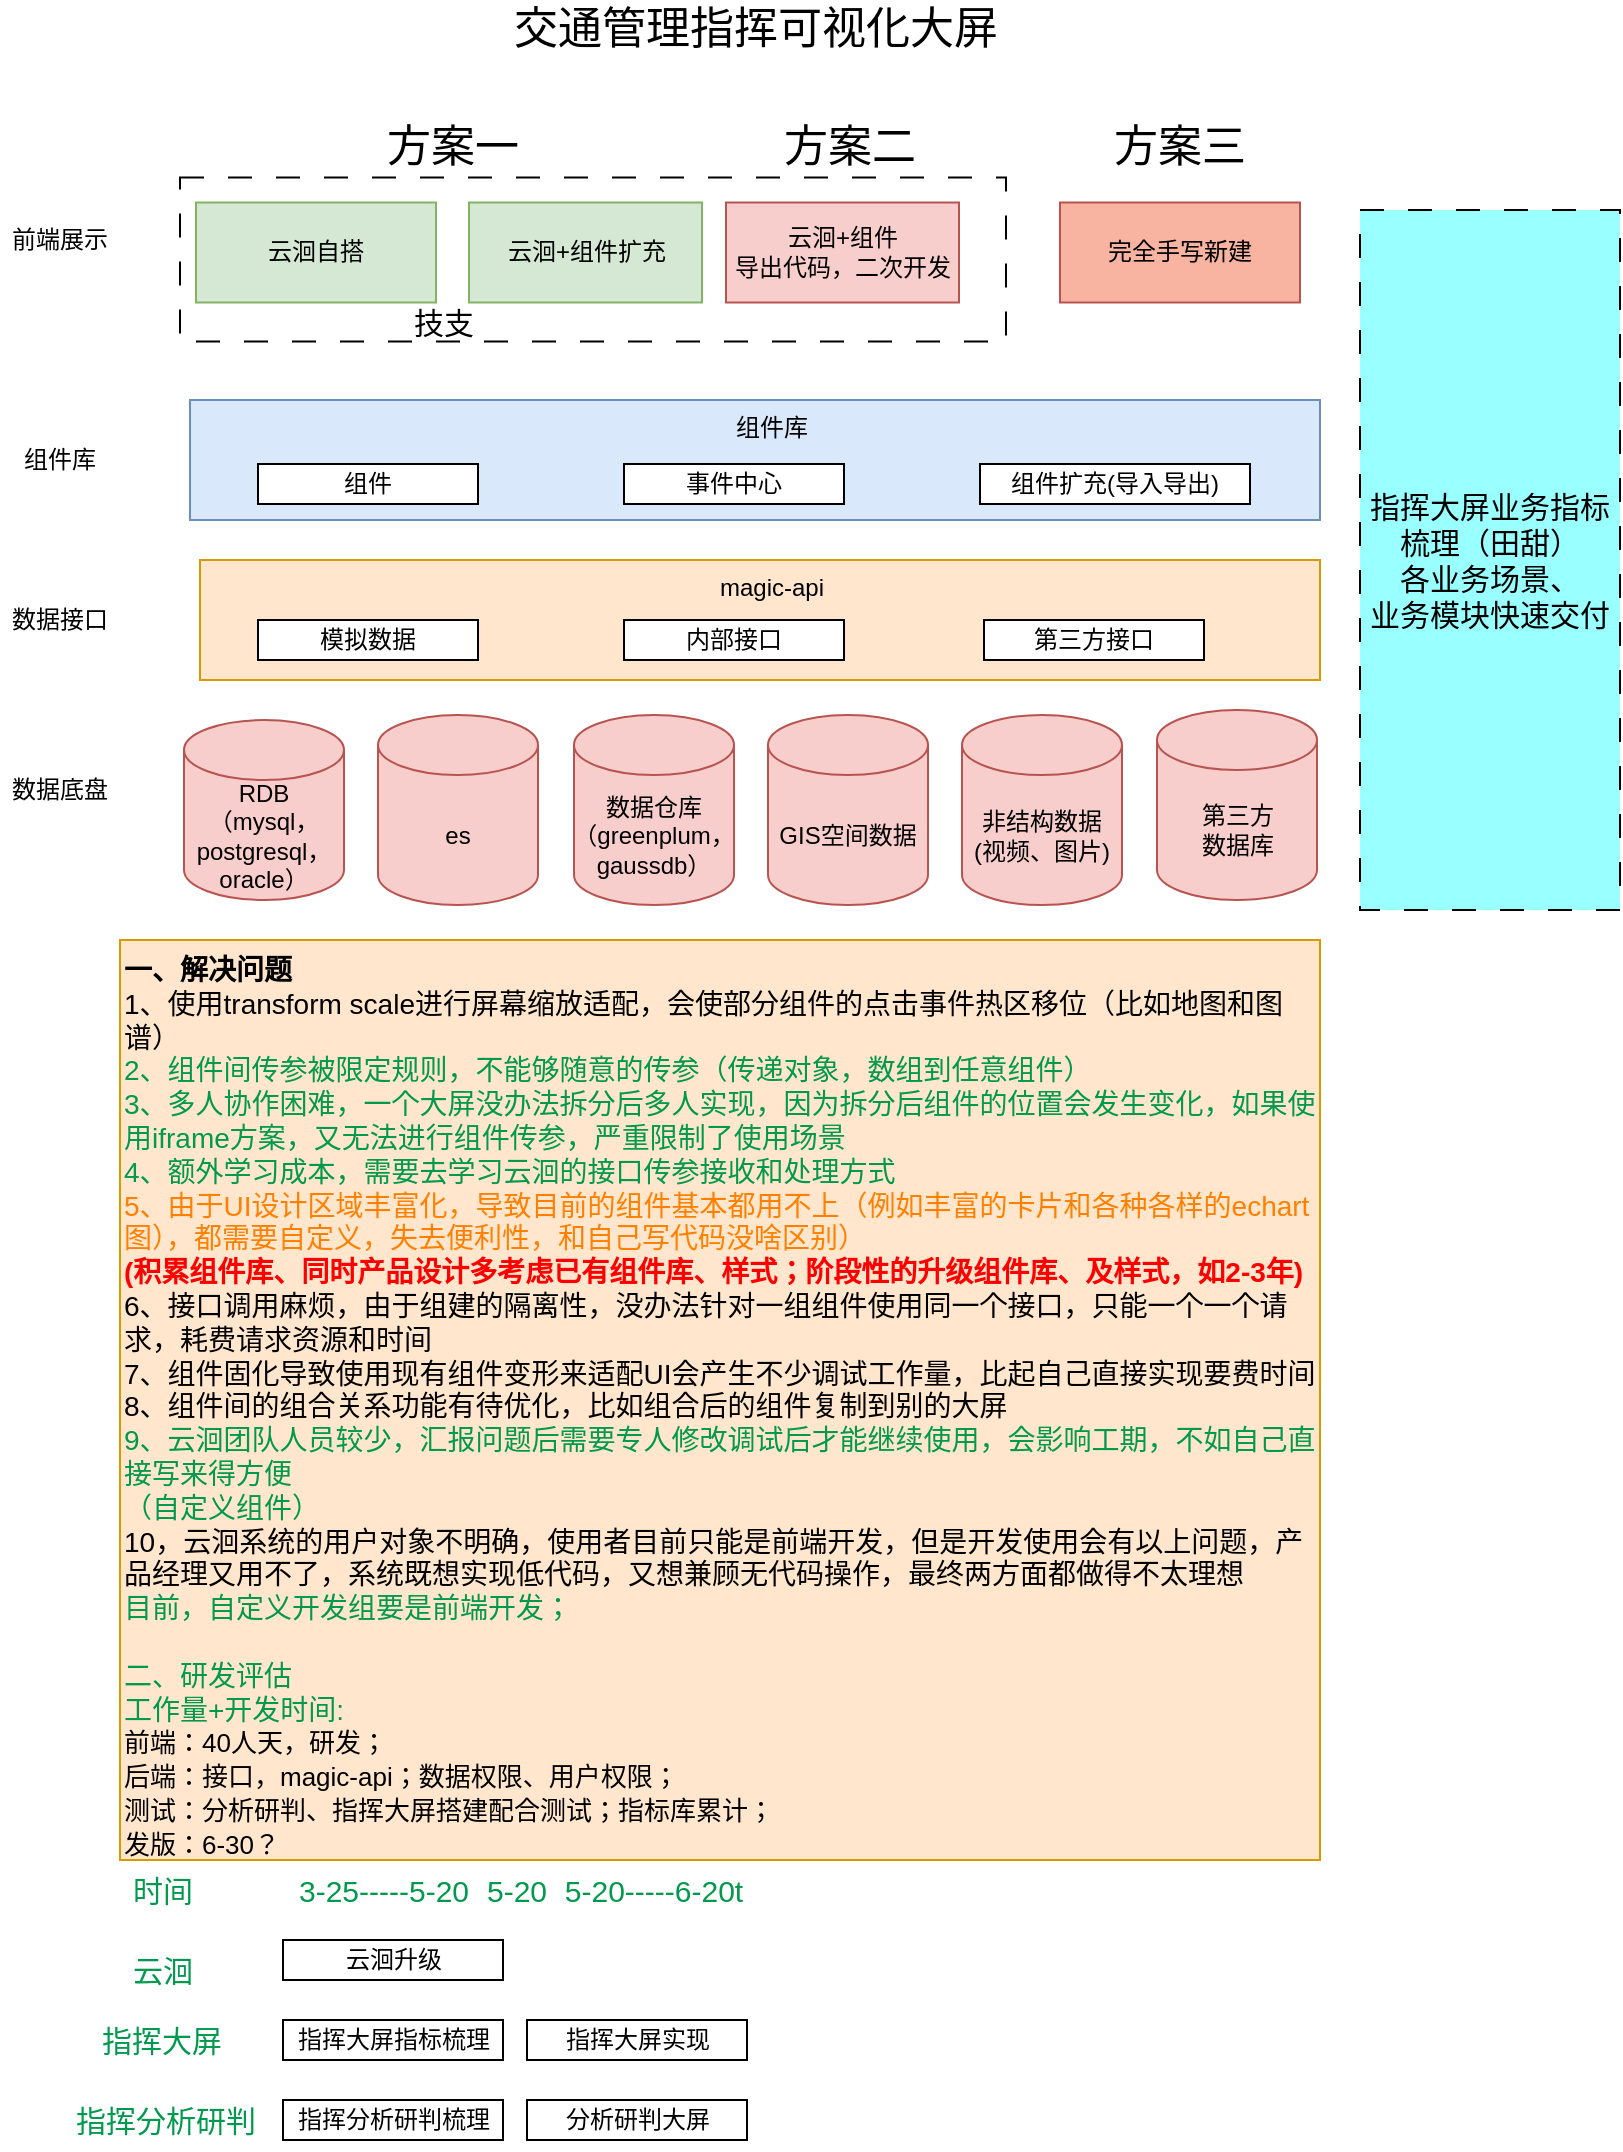 <mxfile version="24.0.7" type="github" pages="2">
  <diagram name="可视化系统架构" id="lijWeqQqBT3wG75cFpR8">
    <mxGraphModel dx="964" dy="683" grid="1" gridSize="10" guides="1" tooltips="1" connect="1" arrows="1" fold="1" page="1" pageScale="1" pageWidth="827" pageHeight="1169" math="0" shadow="0">
      <root>
        <mxCell id="0" />
        <mxCell id="1" parent="0" />
        <mxCell id="BR4M5YidRrww4S1TY26t-1" value="" style="rounded=0;whiteSpace=wrap;html=1;fontSize=22;dashed=1;dashPattern=12 12;" vertex="1" parent="1">
          <mxGeometry x="100" y="98.75" width="413" height="82" as="geometry" />
        </mxCell>
        <mxCell id="BR4M5YidRrww4S1TY26t-2" value="完全手写新建" style="rounded=0;whiteSpace=wrap;html=1;fillColor=#F8B3A1;strokeColor=#b85450;" vertex="1" parent="1">
          <mxGeometry x="540" y="111.25" width="120" height="50" as="geometry" />
        </mxCell>
        <mxCell id="BR4M5YidRrww4S1TY26t-3" value="" style="rounded=0;whiteSpace=wrap;html=1;fillColor=#ffe6cc;strokeColor=#d79b00;" vertex="1" parent="1">
          <mxGeometry x="110" y="290" width="560" height="60" as="geometry" />
        </mxCell>
        <mxCell id="BR4M5YidRrww4S1TY26t-4" value="前端展示" style="text;html=1;strokeColor=none;fillColor=none;align=center;verticalAlign=middle;whiteSpace=wrap;rounded=0;" vertex="1" parent="1">
          <mxGeometry x="10" y="115" width="60" height="30" as="geometry" />
        </mxCell>
        <mxCell id="BR4M5YidRrww4S1TY26t-5" value="数据接口" style="text;html=1;strokeColor=none;fillColor=none;align=center;verticalAlign=middle;whiteSpace=wrap;rounded=0;" vertex="1" parent="1">
          <mxGeometry x="10" y="305" width="60" height="30" as="geometry" />
        </mxCell>
        <mxCell id="BR4M5YidRrww4S1TY26t-6" value="RDB&lt;br&gt;（mysql，postgresql，oracle）" style="shape=cylinder3;whiteSpace=wrap;html=1;boundedLbl=1;backgroundOutline=1;size=15;flipH=1;flipV=0;fillColor=#f8cecc;strokeColor=#b85450;" vertex="1" parent="1">
          <mxGeometry x="102" y="370" width="80" height="90" as="geometry" />
        </mxCell>
        <mxCell id="BR4M5YidRrww4S1TY26t-7" value="云洄自搭" style="rounded=0;whiteSpace=wrap;html=1;fillColor=#d5e8d4;strokeColor=#82b366;" vertex="1" parent="1">
          <mxGeometry x="108" y="111.25" width="120" height="50" as="geometry" />
        </mxCell>
        <mxCell id="BR4M5YidRrww4S1TY26t-8" value="云洄+组件扩充" style="rounded=0;whiteSpace=wrap;html=1;fillColor=#d5e8d4;strokeColor=#82b366;" vertex="1" parent="1">
          <mxGeometry x="244.5" y="111.25" width="116.5" height="50" as="geometry" />
        </mxCell>
        <mxCell id="BR4M5YidRrww4S1TY26t-9" value="" style="rounded=0;whiteSpace=wrap;html=1;fillColor=#dae8fc;strokeColor=#6c8ebf;" vertex="1" parent="1">
          <mxGeometry x="105" y="210" width="565" height="60" as="geometry" />
        </mxCell>
        <mxCell id="BR4M5YidRrww4S1TY26t-10" value="组件库" style="text;html=1;strokeColor=none;fillColor=none;align=center;verticalAlign=middle;whiteSpace=wrap;rounded=0;" vertex="1" parent="1">
          <mxGeometry x="10" y="225" width="60" height="30" as="geometry" />
        </mxCell>
        <mxCell id="BR4M5YidRrww4S1TY26t-11" value="组件" style="rounded=0;whiteSpace=wrap;html=1;" vertex="1" parent="1">
          <mxGeometry x="139" y="242" width="110" height="20" as="geometry" />
        </mxCell>
        <mxCell id="BR4M5YidRrww4S1TY26t-12" value="事件中心" style="rounded=0;whiteSpace=wrap;html=1;" vertex="1" parent="1">
          <mxGeometry x="322" y="242" width="110" height="20" as="geometry" />
        </mxCell>
        <mxCell id="BR4M5YidRrww4S1TY26t-13" value="&lt;span style=&quot;color: rgb(0, 0, 0); font-family: Helvetica; font-size: 12px; font-style: normal; font-variant-ligatures: normal; font-variant-caps: normal; font-weight: 400; letter-spacing: normal; orphans: 2; text-align: center; text-indent: 0px; text-transform: none; widows: 2; word-spacing: 0px; -webkit-text-stroke-width: 0px; text-decoration-thickness: initial; text-decoration-style: initial; text-decoration-color: initial; float: none; display: inline !important;&quot;&gt;组件库&lt;/span&gt;" style="text;whiteSpace=wrap;html=1;labelBackgroundColor=none;" vertex="1" parent="1">
          <mxGeometry x="376" y="210" width="56" height="25" as="geometry" />
        </mxCell>
        <mxCell id="BR4M5YidRrww4S1TY26t-14" value="数据底盘" style="text;html=1;strokeColor=none;fillColor=none;align=center;verticalAlign=middle;whiteSpace=wrap;rounded=0;" vertex="1" parent="1">
          <mxGeometry x="10" y="390" width="60" height="30" as="geometry" />
        </mxCell>
        <mxCell id="BR4M5YidRrww4S1TY26t-15" value="es&lt;br&gt;" style="shape=cylinder3;whiteSpace=wrap;html=1;boundedLbl=1;backgroundOutline=1;size=15;flipH=1;flipV=0;fillColor=#f8cecc;strokeColor=#b85450;" vertex="1" parent="1">
          <mxGeometry x="199" y="367.5" width="80" height="95" as="geometry" />
        </mxCell>
        <mxCell id="BR4M5YidRrww4S1TY26t-16" value="数据仓库（greenplum，gaussdb）" style="shape=cylinder3;whiteSpace=wrap;html=1;boundedLbl=1;backgroundOutline=1;size=15;flipH=1;flipV=0;fillColor=#f8cecc;strokeColor=#b85450;" vertex="1" parent="1">
          <mxGeometry x="297" y="367.5" width="80" height="95" as="geometry" />
        </mxCell>
        <mxCell id="BR4M5YidRrww4S1TY26t-17" value="非结构数据&lt;br&gt;(视频、图片)" style="shape=cylinder3;whiteSpace=wrap;html=1;boundedLbl=1;backgroundOutline=1;size=15;flipH=1;flipV=0;fillColor=#f8cecc;strokeColor=#b85450;" vertex="1" parent="1">
          <mxGeometry x="491" y="367.5" width="80" height="95" as="geometry" />
        </mxCell>
        <mxCell id="BR4M5YidRrww4S1TY26t-18" value="&lt;span style=&quot;color: rgb(0, 0, 0); font-family: Helvetica; font-size: 12px; font-style: normal; font-variant-ligatures: normal; font-variant-caps: normal; font-weight: 400; letter-spacing: normal; orphans: 2; text-align: center; text-indent: 0px; text-transform: none; widows: 2; word-spacing: 0px; -webkit-text-stroke-width: 0px; text-decoration-thickness: initial; text-decoration-style: initial; text-decoration-color: initial; float: none; display: inline !important;&quot;&gt;magic-api&lt;/span&gt;" style="text;whiteSpace=wrap;html=1;labelBackgroundColor=none;" vertex="1" parent="1">
          <mxGeometry x="368" y="290" width="90" height="40" as="geometry" />
        </mxCell>
        <mxCell id="BR4M5YidRrww4S1TY26t-19" value="内部接口" style="rounded=0;whiteSpace=wrap;html=1;" vertex="1" parent="1">
          <mxGeometry x="322" y="320" width="110" height="20" as="geometry" />
        </mxCell>
        <mxCell id="BR4M5YidRrww4S1TY26t-20" value="第三方接口" style="rounded=0;whiteSpace=wrap;html=1;" vertex="1" parent="1">
          <mxGeometry x="502" y="320" width="110" height="20" as="geometry" />
        </mxCell>
        <mxCell id="BR4M5YidRrww4S1TY26t-21" value="云洄升级" style="rounded=0;whiteSpace=wrap;html=1;" vertex="1" parent="1">
          <mxGeometry x="151.5" y="980" width="110" height="20" as="geometry" />
        </mxCell>
        <mxCell id="BR4M5YidRrww4S1TY26t-22" value="第三方&lt;br&gt;数据库" style="shape=cylinder3;whiteSpace=wrap;html=1;boundedLbl=1;backgroundOutline=1;size=15;flipH=1;flipV=0;fillColor=#f8cecc;strokeColor=#b85450;" vertex="1" parent="1">
          <mxGeometry x="588.5" y="365" width="80" height="95" as="geometry" />
        </mxCell>
        <mxCell id="BR4M5YidRrww4S1TY26t-23" value="交通管理指挥可视化大屏" style="text;html=1;strokeColor=none;fillColor=none;align=center;verticalAlign=middle;whiteSpace=wrap;rounded=0;fontSize=22;" vertex="1" parent="1">
          <mxGeometry x="239.75" y="10" width="295.5" height="30" as="geometry" />
        </mxCell>
        <mxCell id="BR4M5YidRrww4S1TY26t-24" value="组件扩充(导入导出)" style="rounded=0;whiteSpace=wrap;html=1;" vertex="1" parent="1">
          <mxGeometry x="500" y="242" width="135" height="20" as="geometry" />
        </mxCell>
        <mxCell id="BR4M5YidRrww4S1TY26t-25" value="云洄+组件&lt;br&gt;导出代码，二次开发" style="rounded=0;whiteSpace=wrap;html=1;fillColor=#f8cecc;strokeColor=#b85450;" vertex="1" parent="1">
          <mxGeometry x="373" y="111.25" width="116.5" height="50" as="geometry" />
        </mxCell>
        <mxCell id="BR4M5YidRrww4S1TY26t-26" value="技支" style="text;html=1;strokeColor=none;fillColor=none;align=center;verticalAlign=middle;whiteSpace=wrap;rounded=0;fontSize=15;" vertex="1" parent="1">
          <mxGeometry x="202" y="155.75" width="60" height="30" as="geometry" />
        </mxCell>
        <mxCell id="BR4M5YidRrww4S1TY26t-27" value="方案二" style="text;html=1;strokeColor=none;fillColor=none;align=center;verticalAlign=middle;whiteSpace=wrap;rounded=0;fontSize=22;" vertex="1" parent="1">
          <mxGeometry x="390" y="68.75" width="90" height="30" as="geometry" />
        </mxCell>
        <mxCell id="BR4M5YidRrww4S1TY26t-28" value="方案一" style="text;html=1;strokeColor=none;fillColor=none;align=center;verticalAlign=middle;whiteSpace=wrap;rounded=0;fontSize=22;" vertex="1" parent="1">
          <mxGeometry x="180" y="68.75" width="113" height="30" as="geometry" />
        </mxCell>
        <mxCell id="BR4M5YidRrww4S1TY26t-29" value="方案三" style="text;html=1;strokeColor=none;fillColor=none;align=center;verticalAlign=middle;whiteSpace=wrap;rounded=0;fontSize=22;" vertex="1" parent="1">
          <mxGeometry x="555" y="68.75" width="90" height="30" as="geometry" />
        </mxCell>
        <mxCell id="BR4M5YidRrww4S1TY26t-30" value="指挥大屏业务指标梳理（田甜）&lt;br&gt;各业务场景、&lt;br&gt;业务模块快速交付" style="rounded=0;whiteSpace=wrap;html=1;dashed=1;dashPattern=12 12;labelBackgroundColor=none;fontSize=15;fillColor=#99FFFF;" vertex="1" parent="1">
          <mxGeometry x="690" y="115" width="130" height="350" as="geometry" />
        </mxCell>
        <mxCell id="BR4M5YidRrww4S1TY26t-31" value="&lt;div style=&quot;border-color: var(--border-color); color: rgb(0, 0, 0); font-family: Helvetica; font-size: 14px; font-style: normal; font-variant-ligatures: normal; font-variant-caps: normal; letter-spacing: normal; orphans: 2; text-align: left; text-indent: 0px; text-transform: none; widows: 2; word-spacing: 0px; -webkit-text-stroke-width: 0px; text-decoration-thickness: initial; text-decoration-style: initial; text-decoration-color: initial;&quot;&gt;&lt;font style=&quot;border-color: var(--border-color); font-size: 14px;&quot;&gt;&lt;b&gt;一、解决问题&lt;/b&gt;&lt;/font&gt;&lt;/div&gt;&lt;div style=&quot;border-color: var(--border-color); color: rgb(0, 0, 0); font-family: Helvetica; font-size: 14px; font-style: normal; font-variant-ligatures: normal; font-variant-caps: normal; font-weight: 400; letter-spacing: normal; orphans: 2; text-align: left; text-indent: 0px; text-transform: none; widows: 2; word-spacing: 0px; -webkit-text-stroke-width: 0px; text-decoration-thickness: initial; text-decoration-style: initial; text-decoration-color: initial;&quot;&gt;&lt;font style=&quot;border-color: var(--border-color); font-size: 14px;&quot;&gt;1、使用transform scale进行屏幕缩放适配，会使部分组件的点击事件热区移位（比如地图和图谱）&lt;/font&gt;&lt;/div&gt;&lt;div style=&quot;border-color: var(--border-color); font-family: Helvetica; font-size: 14px; font-style: normal; font-variant-ligatures: normal; font-variant-caps: normal; font-weight: 400; letter-spacing: normal; orphans: 2; text-align: left; text-indent: 0px; text-transform: none; widows: 2; word-spacing: 0px; -webkit-text-stroke-width: 0px; text-decoration-thickness: initial; text-decoration-style: initial; text-decoration-color: initial;&quot;&gt;&lt;font color=&quot;#00994d&quot; style=&quot;border-color: var(--border-color); font-size: 14px;&quot;&gt;2、组件间传参被限定规则，不能够随意的传参（传递对象，数组到任意组件）&lt;/font&gt;&lt;/div&gt;&lt;div style=&quot;border-color: var(--border-color); font-family: Helvetica; font-size: 14px; font-style: normal; font-variant-ligatures: normal; font-variant-caps: normal; font-weight: 400; letter-spacing: normal; orphans: 2; text-align: left; text-indent: 0px; text-transform: none; widows: 2; word-spacing: 0px; -webkit-text-stroke-width: 0px; text-decoration-thickness: initial; text-decoration-style: initial; text-decoration-color: initial;&quot;&gt;&lt;font color=&quot;#00994d&quot; style=&quot;border-color: var(--border-color); font-size: 14px;&quot;&gt;3、多人协作困难，一个大屏没办法拆分后多人实现，因为拆分后组件的位置会发生变化，如果使用iframe方案，又无法进行组件传参，严重限制了使用场景&lt;/font&gt;&lt;/div&gt;&lt;div style=&quot;border-color: var(--border-color); font-family: Helvetica; font-size: 14px; font-style: normal; font-variant-ligatures: normal; font-variant-caps: normal; font-weight: 400; letter-spacing: normal; orphans: 2; text-align: left; text-indent: 0px; text-transform: none; widows: 2; word-spacing: 0px; -webkit-text-stroke-width: 0px; text-decoration-thickness: initial; text-decoration-style: initial; text-decoration-color: initial;&quot;&gt;&lt;font color=&quot;#00994d&quot; style=&quot;border-color: var(--border-color); font-size: 14px;&quot;&gt;4、额外学习成本，需要去学习云洄的接口传参接收和处理方式&lt;/font&gt;&lt;/div&gt;&lt;div style=&quot;border-color: var(--border-color); font-family: Helvetica; font-size: 14px; font-style: normal; font-variant-ligatures: normal; font-variant-caps: normal; font-weight: 400; letter-spacing: normal; orphans: 2; text-align: left; text-indent: 0px; text-transform: none; widows: 2; word-spacing: 0px; -webkit-text-stroke-width: 0px; text-decoration-thickness: initial; text-decoration-style: initial; text-decoration-color: initial;&quot;&gt;&lt;font color=&quot;#ff8000&quot; style=&quot;border-color: var(--border-color); font-size: 14px;&quot;&gt;5、由于UI设计区域丰富化，导致目前的组件基本都用不上（例如丰富的卡片和各种各样的echart图），都需要自定义，失去便利性，和自己写代码没啥区别）&lt;/font&gt;&lt;/div&gt;&lt;div style=&quot;border-color: var(--border-color); font-family: Helvetica; font-size: 14px; font-style: normal; font-variant-ligatures: normal; font-variant-caps: normal; letter-spacing: normal; orphans: 2; text-align: left; text-indent: 0px; text-transform: none; widows: 2; word-spacing: 0px; -webkit-text-stroke-width: 0px; text-decoration-thickness: initial; text-decoration-style: initial; text-decoration-color: initial;&quot;&gt;&lt;font color=&quot;#ff0000&quot; style=&quot;border-color: var(--border-color); font-size: 14px;&quot;&gt;&lt;b style=&quot;&quot;&gt;(积累组件库、同时产品设计多考虑已有组件库、样式；阶段性的升级组件库、及样式，如2-3年)&lt;/b&gt;&lt;/font&gt;&lt;/div&gt;&lt;div style=&quot;border-color: var(--border-color); color: rgb(0, 0, 0); font-family: Helvetica; font-size: 14px; font-style: normal; font-variant-ligatures: normal; font-variant-caps: normal; font-weight: 400; letter-spacing: normal; orphans: 2; text-align: left; text-indent: 0px; text-transform: none; widows: 2; word-spacing: 0px; -webkit-text-stroke-width: 0px; text-decoration-thickness: initial; text-decoration-style: initial; text-decoration-color: initial;&quot;&gt;&lt;font style=&quot;border-color: var(--border-color); font-size: 14px;&quot;&gt;6、接口调用麻烦，由于组建的隔离性，没办法针对一组组件使用同一个接口，只能一个一个请求，耗费请求资源和时间&lt;/font&gt;&lt;/div&gt;&lt;div style=&quot;border-color: var(--border-color); color: rgb(0, 0, 0); font-family: Helvetica; font-size: 14px; font-style: normal; font-variant-ligatures: normal; font-variant-caps: normal; font-weight: 400; letter-spacing: normal; orphans: 2; text-align: left; text-indent: 0px; text-transform: none; widows: 2; word-spacing: 0px; -webkit-text-stroke-width: 0px; text-decoration-thickness: initial; text-decoration-style: initial; text-decoration-color: initial;&quot;&gt;&lt;font style=&quot;border-color: var(--border-color); font-size: 14px;&quot;&gt;7、组件固化导致使用现有组件变形来适配UI会产生不少调试工作量，比起自己直接实现要费时间&lt;/font&gt;&lt;/div&gt;&lt;div style=&quot;border-color: var(--border-color); color: rgb(0, 0, 0); font-family: Helvetica; font-size: 14px; font-style: normal; font-variant-ligatures: normal; font-variant-caps: normal; font-weight: 400; letter-spacing: normal; orphans: 2; text-align: left; text-indent: 0px; text-transform: none; widows: 2; word-spacing: 0px; -webkit-text-stroke-width: 0px; text-decoration-thickness: initial; text-decoration-style: initial; text-decoration-color: initial;&quot;&gt;&lt;font style=&quot;border-color: var(--border-color); font-size: 14px;&quot;&gt;8、组件间的组合关系功能有待优化，比如组合后的组件复制到别的大屏&lt;/font&gt;&lt;/div&gt;&lt;div style=&quot;border-color: var(--border-color); font-family: Helvetica; font-size: 14px; font-style: normal; font-variant-ligatures: normal; font-variant-caps: normal; font-weight: 400; letter-spacing: normal; orphans: 2; text-align: left; text-indent: 0px; text-transform: none; widows: 2; word-spacing: 0px; -webkit-text-stroke-width: 0px; text-decoration-thickness: initial; text-decoration-style: initial; text-decoration-color: initial;&quot;&gt;&lt;font color=&quot;#00994d&quot; style=&quot;border-color: var(--border-color); font-size: 14px;&quot;&gt;9、云洄团队人员较少，汇报问题后需要专人修改调试后才能继续使用，会影响工期，不如自己直接写来得方便&lt;/font&gt;&lt;/div&gt;&lt;div style=&quot;border-color: var(--border-color); font-family: Helvetica; font-size: 14px; font-style: normal; font-variant-ligatures: normal; font-variant-caps: normal; font-weight: 400; letter-spacing: normal; orphans: 2; text-align: left; text-indent: 0px; text-transform: none; widows: 2; word-spacing: 0px; -webkit-text-stroke-width: 0px; text-decoration-thickness: initial; text-decoration-style: initial; text-decoration-color: initial;&quot;&gt;&lt;font color=&quot;#00994d&quot; style=&quot;border-color: var(--border-color); font-size: 14px;&quot;&gt;（自定义组件）&lt;/font&gt;&lt;/div&gt;&lt;div style=&quot;border-color: var(--border-color); color: rgb(0, 0, 0); font-family: Helvetica; font-size: 14px; font-style: normal; font-variant-ligatures: normal; font-variant-caps: normal; font-weight: 400; letter-spacing: normal; orphans: 2; text-align: left; text-indent: 0px; text-transform: none; widows: 2; word-spacing: 0px; -webkit-text-stroke-width: 0px; text-decoration-thickness: initial; text-decoration-style: initial; text-decoration-color: initial;&quot;&gt;&lt;font style=&quot;border-color: var(--border-color); font-size: 14px;&quot;&gt;10，云洄系统的用户对象不明确，使用者目前只能是前端开发，但是开发使用会有以上问题，产品经理又用不了，系统既想实现低代码，又想兼顾无代码操作，最终两方面都做得不太理想&lt;/font&gt;&lt;/div&gt;&lt;div style=&quot;border-color: var(--border-color); font-family: Helvetica; font-size: 14px; font-style: normal; font-variant-ligatures: normal; font-variant-caps: normal; font-weight: 400; letter-spacing: normal; orphans: 2; text-align: left; text-indent: 0px; text-transform: none; widows: 2; word-spacing: 0px; -webkit-text-stroke-width: 0px; text-decoration-thickness: initial; text-decoration-style: initial; text-decoration-color: initial;&quot;&gt;&lt;font color=&quot;#00994d&quot; style=&quot;border-color: var(--border-color); font-size: 14px;&quot;&gt;目前，自定义开发组要是前端开发；&lt;/font&gt;&lt;/div&gt;&lt;div style=&quot;border-color: var(--border-color); font-family: Helvetica; font-size: 14px; font-style: normal; font-variant-ligatures: normal; font-variant-caps: normal; font-weight: 400; letter-spacing: normal; orphans: 2; text-align: left; text-indent: 0px; text-transform: none; widows: 2; word-spacing: 0px; -webkit-text-stroke-width: 0px; text-decoration-thickness: initial; text-decoration-style: initial; text-decoration-color: initial;&quot;&gt;&lt;font color=&quot;#00994d&quot; style=&quot;border-color: var(--border-color); font-size: 14px;&quot;&gt;&lt;br&gt;&lt;/font&gt;&lt;/div&gt;&lt;div style=&quot;border-color: var(--border-color); font-family: Helvetica; font-size: 14px; font-style: normal; font-variant-ligatures: normal; font-variant-caps: normal; font-weight: 400; letter-spacing: normal; orphans: 2; text-align: left; text-indent: 0px; text-transform: none; widows: 2; word-spacing: 0px; -webkit-text-stroke-width: 0px; text-decoration-thickness: initial; text-decoration-style: initial; text-decoration-color: initial;&quot;&gt;&lt;font color=&quot;#00994d&quot;&gt;二、研发评估&lt;/font&gt;&lt;/div&gt;&lt;div style=&quot;border-color: var(--border-color); font-family: Helvetica; font-size: 14px; font-style: normal; font-variant-ligatures: normal; font-variant-caps: normal; font-weight: 400; letter-spacing: normal; orphans: 2; text-align: left; text-indent: 0px; text-transform: none; widows: 2; word-spacing: 0px; -webkit-text-stroke-width: 0px; text-decoration-thickness: initial; text-decoration-style: initial; text-decoration-color: initial;&quot;&gt;&lt;font color=&quot;#00994d&quot; style=&quot;border-color: var(--border-color); font-size: 14px;&quot;&gt;工作量+开发时间:&lt;br style=&quot;border-color: var(--border-color); color: rgb(0, 0, 0); font-size: 13px;&quot;&gt;&lt;span style=&quot;color: rgb(0, 0, 0); font-size: 13px;&quot;&gt;前端：40人天，研发；&lt;/span&gt;&lt;br style=&quot;border-color: var(--border-color); color: rgb(0, 0, 0); font-size: 13px;&quot;&gt;&lt;span style=&quot;color: rgb(0, 0, 0); font-size: 13px;&quot;&gt;后端：接口，magic-api；数据权限、用户权限；&lt;/span&gt;&lt;br style=&quot;border-color: var(--border-color); color: rgb(0, 0, 0); font-size: 13px;&quot;&gt;&lt;span style=&quot;color: rgb(0, 0, 0); font-size: 13px;&quot;&gt;测试：分析研判、指挥大屏搭建配合测试；指标库累计；&lt;/span&gt;&lt;br&gt;&lt;/font&gt;&lt;/div&gt;&lt;div style=&quot;border-color: var(--border-color); font-family: Helvetica; font-size: 14px; font-style: normal; font-variant-ligatures: normal; font-variant-caps: normal; font-weight: 400; letter-spacing: normal; orphans: 2; text-align: left; text-indent: 0px; text-transform: none; widows: 2; word-spacing: 0px; -webkit-text-stroke-width: 0px; text-decoration-thickness: initial; text-decoration-style: initial; text-decoration-color: initial;&quot;&gt;&lt;font color=&quot;#00994d&quot; style=&quot;border-color: var(--border-color); font-size: 14px;&quot;&gt;&lt;span style=&quot;color: rgb(0, 0, 0); font-size: 13px;&quot;&gt;发版：6-30？&lt;/span&gt;&lt;/font&gt;&lt;/div&gt;" style="text;whiteSpace=wrap;html=1;fontSize=14;fillColor=#ffe6cc;strokeColor=#d79b00;labelBackgroundColor=none;" vertex="1" parent="1">
          <mxGeometry x="70" y="480" width="600" height="460" as="geometry" />
        </mxCell>
        <mxCell id="BR4M5YidRrww4S1TY26t-32" value="GIS空间数据" style="shape=cylinder3;whiteSpace=wrap;html=1;boundedLbl=1;backgroundOutline=1;size=15;flipH=1;flipV=0;fillColor=#f8cecc;strokeColor=#b85450;" vertex="1" parent="1">
          <mxGeometry x="394" y="367.5" width="80" height="95" as="geometry" />
        </mxCell>
        <mxCell id="BR4M5YidRrww4S1TY26t-33" value="指挥大屏实现" style="rounded=0;whiteSpace=wrap;html=1;" vertex="1" parent="1">
          <mxGeometry x="273.5" y="1020" width="110" height="20" as="geometry" />
        </mxCell>
        <mxCell id="BR4M5YidRrww4S1TY26t-34" value="分析研判大屏" style="rounded=0;whiteSpace=wrap;html=1;" vertex="1" parent="1">
          <mxGeometry x="273.5" y="1060" width="110" height="20" as="geometry" />
        </mxCell>
        <mxCell id="BR4M5YidRrww4S1TY26t-35" value="指挥大屏指标梳理" style="rounded=0;whiteSpace=wrap;html=1;" vertex="1" parent="1">
          <mxGeometry x="151.5" y="1020" width="110" height="20" as="geometry" />
        </mxCell>
        <mxCell id="BR4M5YidRrww4S1TY26t-36" value="5-20-----6-20t" style="text;html=1;strokeColor=none;fillColor=none;align=center;verticalAlign=middle;whiteSpace=wrap;rounded=0;fontSize=15;fontColor=#00994D;" vertex="1" parent="1">
          <mxGeometry x="255.5" y="940" width="162" height="30" as="geometry" />
        </mxCell>
        <mxCell id="BR4M5YidRrww4S1TY26t-37" value="5-20" style="text;html=1;align=center;verticalAlign=middle;resizable=0;points=[];autosize=1;strokeColor=none;fillColor=none;fontSize=15;fontColor=#00994D;" vertex="1" parent="1">
          <mxGeometry x="243" y="940" width="50" height="30" as="geometry" />
        </mxCell>
        <mxCell id="BR4M5YidRrww4S1TY26t-38" value="3-25-----5-20" style="text;html=1;strokeColor=none;fillColor=none;align=center;verticalAlign=middle;whiteSpace=wrap;rounded=0;fontSize=15;fontColor=#00994D;" vertex="1" parent="1">
          <mxGeometry x="120.5" y="940" width="162" height="30" as="geometry" />
        </mxCell>
        <mxCell id="BR4M5YidRrww4S1TY26t-39" value="指挥分析研判梳理" style="rounded=0;whiteSpace=wrap;html=1;" vertex="1" parent="1">
          <mxGeometry x="151.5" y="1060" width="110" height="20" as="geometry" />
        </mxCell>
        <mxCell id="BR4M5YidRrww4S1TY26t-40" value="指挥大屏" style="text;html=1;strokeColor=none;fillColor=none;align=center;verticalAlign=middle;whiteSpace=wrap;rounded=0;fontSize=15;fontColor=#00994D;" vertex="1" parent="1">
          <mxGeometry x="40" y="1015" width="101.5" height="30" as="geometry" />
        </mxCell>
        <mxCell id="BR4M5YidRrww4S1TY26t-41" value="指挥分析研判" style="text;html=1;strokeColor=none;fillColor=none;align=center;verticalAlign=middle;whiteSpace=wrap;rounded=0;fontSize=15;fontColor=#00994D;" vertex="1" parent="1">
          <mxGeometry x="46.5" y="1055" width="92" height="30" as="geometry" />
        </mxCell>
        <mxCell id="BR4M5YidRrww4S1TY26t-42" value="云洄" style="text;html=1;align=center;verticalAlign=middle;resizable=0;points=[];autosize=1;strokeColor=none;fillColor=none;fontSize=15;fontColor=#00994D;" vertex="1" parent="1">
          <mxGeometry x="65.75" y="980" width="50" height="30" as="geometry" />
        </mxCell>
        <mxCell id="BR4M5YidRrww4S1TY26t-43" value="模拟数据" style="rounded=0;whiteSpace=wrap;html=1;" vertex="1" parent="1">
          <mxGeometry x="139" y="320" width="110" height="20" as="geometry" />
        </mxCell>
        <mxCell id="BR4M5YidRrww4S1TY26t-44" value="时间" style="text;html=1;align=center;verticalAlign=middle;resizable=0;points=[];autosize=1;strokeColor=none;fillColor=none;fontSize=15;fontColor=#00994D;" vertex="1" parent="1">
          <mxGeometry x="65.75" y="940" width="50" height="30" as="geometry" />
        </mxCell>
      </root>
    </mxGraphModel>
  </diagram>
  <diagram id="AM41_uh1m9XBrLW35Atl" name="部署图">
    <mxGraphModel dx="964" dy="683" grid="1" gridSize="10" guides="1" tooltips="1" connect="1" arrows="1" fold="1" page="1" pageScale="1" pageWidth="827" pageHeight="1169" math="0" shadow="0">
      <root>
        <mxCell id="0" />
        <mxCell id="1" parent="0" />
      </root>
    </mxGraphModel>
  </diagram>
</mxfile>
